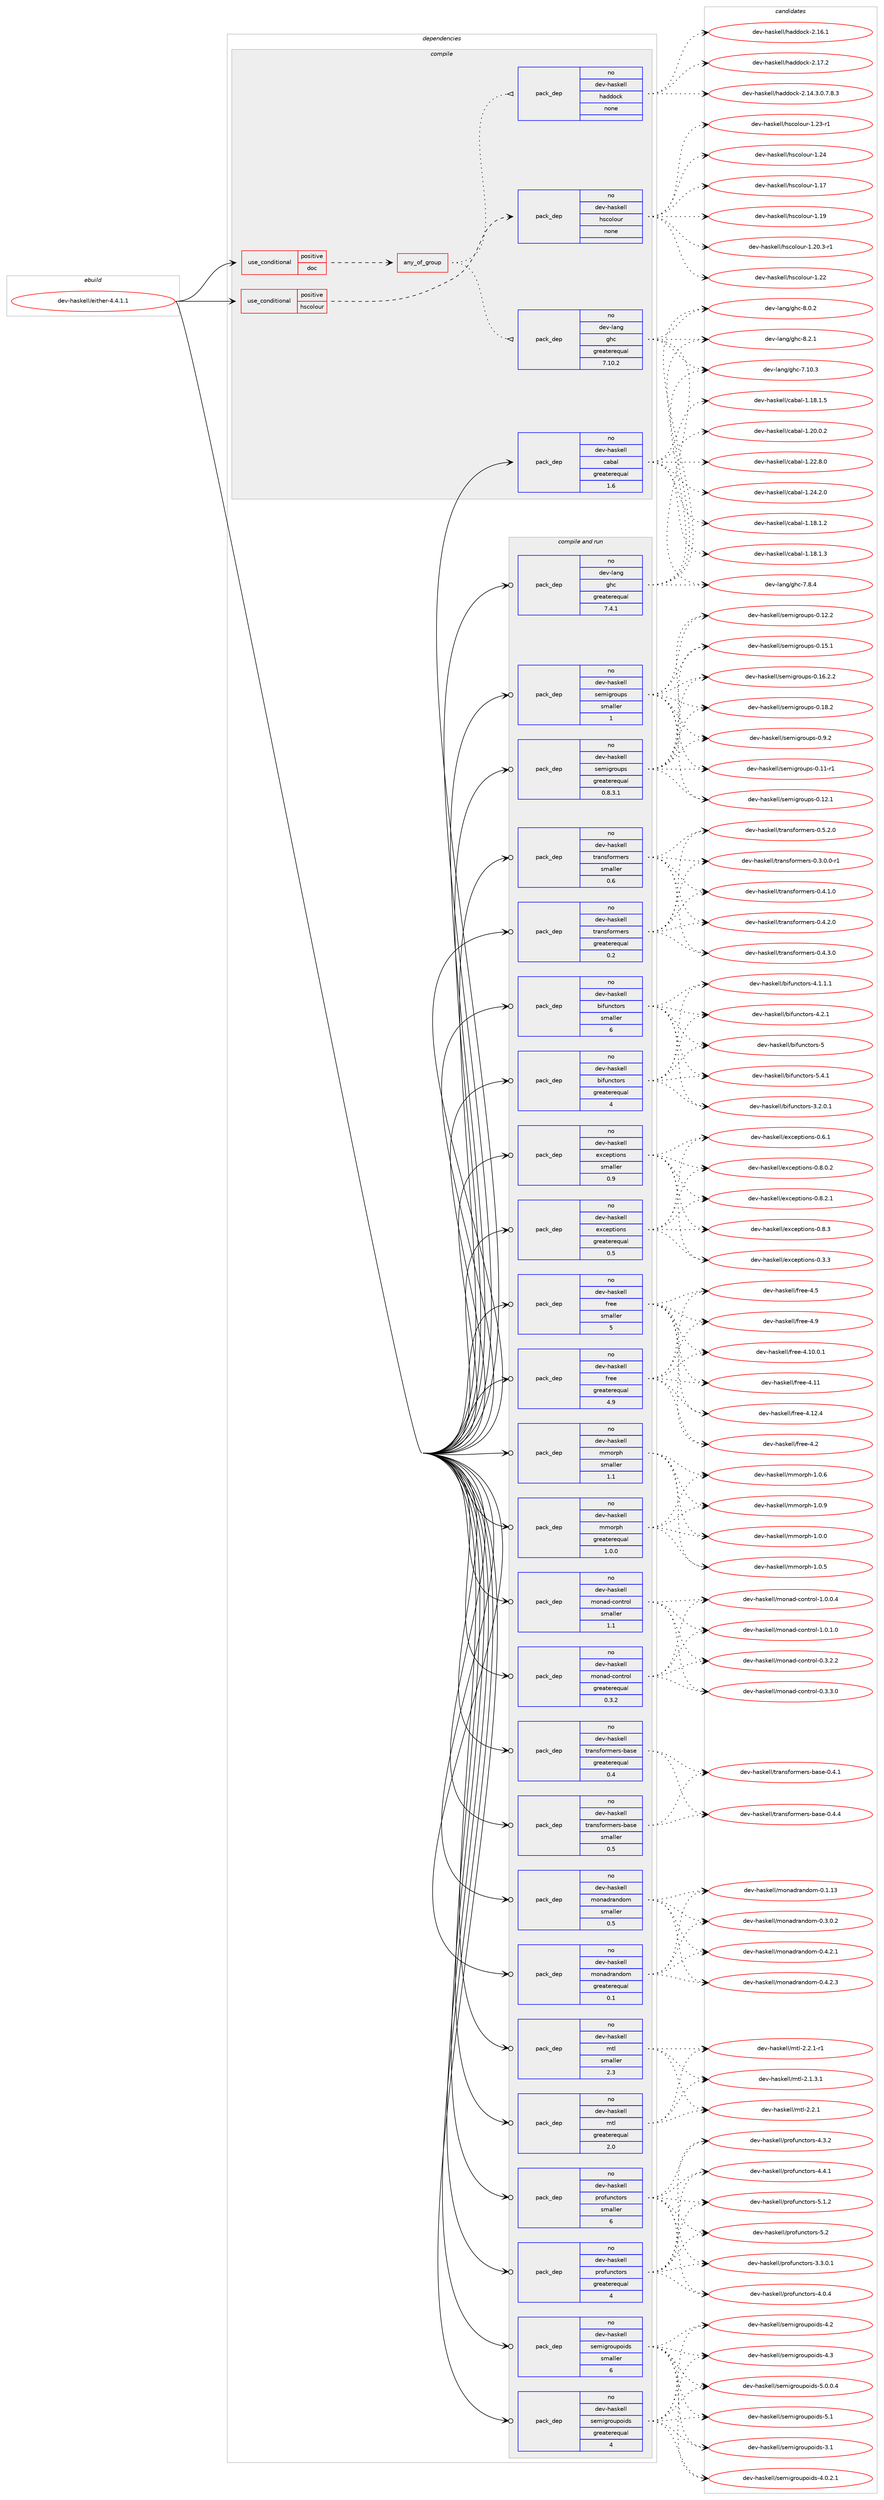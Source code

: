 digraph prolog {

# *************
# Graph options
# *************

newrank=true;
concentrate=true;
compound=true;
graph [rankdir=LR,fontname=Helvetica,fontsize=10,ranksep=1.5];#, ranksep=2.5, nodesep=0.2];
edge  [arrowhead=vee];
node  [fontname=Helvetica,fontsize=10];

# **********
# The ebuild
# **********

subgraph cluster_leftcol {
color=gray;
rank=same;
label=<<i>ebuild</i>>;
id [label="dev-haskell/either-4.4.1.1", color=red, width=4, href="../dev-haskell/either-4.4.1.1.svg"];
}

# ****************
# The dependencies
# ****************

subgraph cluster_midcol {
color=gray;
label=<<i>dependencies</i>>;
subgraph cluster_compile {
fillcolor="#eeeeee";
style=filled;
label=<<i>compile</i>>;
subgraph cond18762 {
dependency79759 [label=<<TABLE BORDER="0" CELLBORDER="1" CELLSPACING="0" CELLPADDING="4"><TR><TD ROWSPAN="3" CELLPADDING="10">use_conditional</TD></TR><TR><TD>positive</TD></TR><TR><TD>doc</TD></TR></TABLE>>, shape=none, color=red];
subgraph any1949 {
dependency79760 [label=<<TABLE BORDER="0" CELLBORDER="1" CELLSPACING="0" CELLPADDING="4"><TR><TD CELLPADDING="10">any_of_group</TD></TR></TABLE>>, shape=none, color=red];subgraph pack59018 {
dependency79761 [label=<<TABLE BORDER="0" CELLBORDER="1" CELLSPACING="0" CELLPADDING="4" WIDTH="220"><TR><TD ROWSPAN="6" CELLPADDING="30">pack_dep</TD></TR><TR><TD WIDTH="110">no</TD></TR><TR><TD>dev-haskell</TD></TR><TR><TD>haddock</TD></TR><TR><TD>none</TD></TR><TR><TD></TD></TR></TABLE>>, shape=none, color=blue];
}
dependency79760:e -> dependency79761:w [weight=20,style="dotted",arrowhead="oinv"];
subgraph pack59019 {
dependency79762 [label=<<TABLE BORDER="0" CELLBORDER="1" CELLSPACING="0" CELLPADDING="4" WIDTH="220"><TR><TD ROWSPAN="6" CELLPADDING="30">pack_dep</TD></TR><TR><TD WIDTH="110">no</TD></TR><TR><TD>dev-lang</TD></TR><TR><TD>ghc</TD></TR><TR><TD>greaterequal</TD></TR><TR><TD>7.10.2</TD></TR></TABLE>>, shape=none, color=blue];
}
dependency79760:e -> dependency79762:w [weight=20,style="dotted",arrowhead="oinv"];
}
dependency79759:e -> dependency79760:w [weight=20,style="dashed",arrowhead="vee"];
}
id:e -> dependency79759:w [weight=20,style="solid",arrowhead="vee"];
subgraph cond18763 {
dependency79763 [label=<<TABLE BORDER="0" CELLBORDER="1" CELLSPACING="0" CELLPADDING="4"><TR><TD ROWSPAN="3" CELLPADDING="10">use_conditional</TD></TR><TR><TD>positive</TD></TR><TR><TD>hscolour</TD></TR></TABLE>>, shape=none, color=red];
subgraph pack59020 {
dependency79764 [label=<<TABLE BORDER="0" CELLBORDER="1" CELLSPACING="0" CELLPADDING="4" WIDTH="220"><TR><TD ROWSPAN="6" CELLPADDING="30">pack_dep</TD></TR><TR><TD WIDTH="110">no</TD></TR><TR><TD>dev-haskell</TD></TR><TR><TD>hscolour</TD></TR><TR><TD>none</TD></TR><TR><TD></TD></TR></TABLE>>, shape=none, color=blue];
}
dependency79763:e -> dependency79764:w [weight=20,style="dashed",arrowhead="vee"];
}
id:e -> dependency79763:w [weight=20,style="solid",arrowhead="vee"];
subgraph pack59021 {
dependency79765 [label=<<TABLE BORDER="0" CELLBORDER="1" CELLSPACING="0" CELLPADDING="4" WIDTH="220"><TR><TD ROWSPAN="6" CELLPADDING="30">pack_dep</TD></TR><TR><TD WIDTH="110">no</TD></TR><TR><TD>dev-haskell</TD></TR><TR><TD>cabal</TD></TR><TR><TD>greaterequal</TD></TR><TR><TD>1.6</TD></TR></TABLE>>, shape=none, color=blue];
}
id:e -> dependency79765:w [weight=20,style="solid",arrowhead="vee"];
}
subgraph cluster_compileandrun {
fillcolor="#eeeeee";
style=filled;
label=<<i>compile and run</i>>;
subgraph pack59022 {
dependency79766 [label=<<TABLE BORDER="0" CELLBORDER="1" CELLSPACING="0" CELLPADDING="4" WIDTH="220"><TR><TD ROWSPAN="6" CELLPADDING="30">pack_dep</TD></TR><TR><TD WIDTH="110">no</TD></TR><TR><TD>dev-haskell</TD></TR><TR><TD>bifunctors</TD></TR><TR><TD>greaterequal</TD></TR><TR><TD>4</TD></TR></TABLE>>, shape=none, color=blue];
}
id:e -> dependency79766:w [weight=20,style="solid",arrowhead="odotvee"];
subgraph pack59023 {
dependency79767 [label=<<TABLE BORDER="0" CELLBORDER="1" CELLSPACING="0" CELLPADDING="4" WIDTH="220"><TR><TD ROWSPAN="6" CELLPADDING="30">pack_dep</TD></TR><TR><TD WIDTH="110">no</TD></TR><TR><TD>dev-haskell</TD></TR><TR><TD>bifunctors</TD></TR><TR><TD>smaller</TD></TR><TR><TD>6</TD></TR></TABLE>>, shape=none, color=blue];
}
id:e -> dependency79767:w [weight=20,style="solid",arrowhead="odotvee"];
subgraph pack59024 {
dependency79768 [label=<<TABLE BORDER="0" CELLBORDER="1" CELLSPACING="0" CELLPADDING="4" WIDTH="220"><TR><TD ROWSPAN="6" CELLPADDING="30">pack_dep</TD></TR><TR><TD WIDTH="110">no</TD></TR><TR><TD>dev-haskell</TD></TR><TR><TD>exceptions</TD></TR><TR><TD>greaterequal</TD></TR><TR><TD>0.5</TD></TR></TABLE>>, shape=none, color=blue];
}
id:e -> dependency79768:w [weight=20,style="solid",arrowhead="odotvee"];
subgraph pack59025 {
dependency79769 [label=<<TABLE BORDER="0" CELLBORDER="1" CELLSPACING="0" CELLPADDING="4" WIDTH="220"><TR><TD ROWSPAN="6" CELLPADDING="30">pack_dep</TD></TR><TR><TD WIDTH="110">no</TD></TR><TR><TD>dev-haskell</TD></TR><TR><TD>exceptions</TD></TR><TR><TD>smaller</TD></TR><TR><TD>0.9</TD></TR></TABLE>>, shape=none, color=blue];
}
id:e -> dependency79769:w [weight=20,style="solid",arrowhead="odotvee"];
subgraph pack59026 {
dependency79770 [label=<<TABLE BORDER="0" CELLBORDER="1" CELLSPACING="0" CELLPADDING="4" WIDTH="220"><TR><TD ROWSPAN="6" CELLPADDING="30">pack_dep</TD></TR><TR><TD WIDTH="110">no</TD></TR><TR><TD>dev-haskell</TD></TR><TR><TD>free</TD></TR><TR><TD>greaterequal</TD></TR><TR><TD>4.9</TD></TR></TABLE>>, shape=none, color=blue];
}
id:e -> dependency79770:w [weight=20,style="solid",arrowhead="odotvee"];
subgraph pack59027 {
dependency79771 [label=<<TABLE BORDER="0" CELLBORDER="1" CELLSPACING="0" CELLPADDING="4" WIDTH="220"><TR><TD ROWSPAN="6" CELLPADDING="30">pack_dep</TD></TR><TR><TD WIDTH="110">no</TD></TR><TR><TD>dev-haskell</TD></TR><TR><TD>free</TD></TR><TR><TD>smaller</TD></TR><TR><TD>5</TD></TR></TABLE>>, shape=none, color=blue];
}
id:e -> dependency79771:w [weight=20,style="solid",arrowhead="odotvee"];
subgraph pack59028 {
dependency79772 [label=<<TABLE BORDER="0" CELLBORDER="1" CELLSPACING="0" CELLPADDING="4" WIDTH="220"><TR><TD ROWSPAN="6" CELLPADDING="30">pack_dep</TD></TR><TR><TD WIDTH="110">no</TD></TR><TR><TD>dev-haskell</TD></TR><TR><TD>mmorph</TD></TR><TR><TD>greaterequal</TD></TR><TR><TD>1.0.0</TD></TR></TABLE>>, shape=none, color=blue];
}
id:e -> dependency79772:w [weight=20,style="solid",arrowhead="odotvee"];
subgraph pack59029 {
dependency79773 [label=<<TABLE BORDER="0" CELLBORDER="1" CELLSPACING="0" CELLPADDING="4" WIDTH="220"><TR><TD ROWSPAN="6" CELLPADDING="30">pack_dep</TD></TR><TR><TD WIDTH="110">no</TD></TR><TR><TD>dev-haskell</TD></TR><TR><TD>mmorph</TD></TR><TR><TD>smaller</TD></TR><TR><TD>1.1</TD></TR></TABLE>>, shape=none, color=blue];
}
id:e -> dependency79773:w [weight=20,style="solid",arrowhead="odotvee"];
subgraph pack59030 {
dependency79774 [label=<<TABLE BORDER="0" CELLBORDER="1" CELLSPACING="0" CELLPADDING="4" WIDTH="220"><TR><TD ROWSPAN="6" CELLPADDING="30">pack_dep</TD></TR><TR><TD WIDTH="110">no</TD></TR><TR><TD>dev-haskell</TD></TR><TR><TD>monad-control</TD></TR><TR><TD>greaterequal</TD></TR><TR><TD>0.3.2</TD></TR></TABLE>>, shape=none, color=blue];
}
id:e -> dependency79774:w [weight=20,style="solid",arrowhead="odotvee"];
subgraph pack59031 {
dependency79775 [label=<<TABLE BORDER="0" CELLBORDER="1" CELLSPACING="0" CELLPADDING="4" WIDTH="220"><TR><TD ROWSPAN="6" CELLPADDING="30">pack_dep</TD></TR><TR><TD WIDTH="110">no</TD></TR><TR><TD>dev-haskell</TD></TR><TR><TD>monad-control</TD></TR><TR><TD>smaller</TD></TR><TR><TD>1.1</TD></TR></TABLE>>, shape=none, color=blue];
}
id:e -> dependency79775:w [weight=20,style="solid",arrowhead="odotvee"];
subgraph pack59032 {
dependency79776 [label=<<TABLE BORDER="0" CELLBORDER="1" CELLSPACING="0" CELLPADDING="4" WIDTH="220"><TR><TD ROWSPAN="6" CELLPADDING="30">pack_dep</TD></TR><TR><TD WIDTH="110">no</TD></TR><TR><TD>dev-haskell</TD></TR><TR><TD>monadrandom</TD></TR><TR><TD>greaterequal</TD></TR><TR><TD>0.1</TD></TR></TABLE>>, shape=none, color=blue];
}
id:e -> dependency79776:w [weight=20,style="solid",arrowhead="odotvee"];
subgraph pack59033 {
dependency79777 [label=<<TABLE BORDER="0" CELLBORDER="1" CELLSPACING="0" CELLPADDING="4" WIDTH="220"><TR><TD ROWSPAN="6" CELLPADDING="30">pack_dep</TD></TR><TR><TD WIDTH="110">no</TD></TR><TR><TD>dev-haskell</TD></TR><TR><TD>monadrandom</TD></TR><TR><TD>smaller</TD></TR><TR><TD>0.5</TD></TR></TABLE>>, shape=none, color=blue];
}
id:e -> dependency79777:w [weight=20,style="solid",arrowhead="odotvee"];
subgraph pack59034 {
dependency79778 [label=<<TABLE BORDER="0" CELLBORDER="1" CELLSPACING="0" CELLPADDING="4" WIDTH="220"><TR><TD ROWSPAN="6" CELLPADDING="30">pack_dep</TD></TR><TR><TD WIDTH="110">no</TD></TR><TR><TD>dev-haskell</TD></TR><TR><TD>mtl</TD></TR><TR><TD>greaterequal</TD></TR><TR><TD>2.0</TD></TR></TABLE>>, shape=none, color=blue];
}
id:e -> dependency79778:w [weight=20,style="solid",arrowhead="odotvee"];
subgraph pack59035 {
dependency79779 [label=<<TABLE BORDER="0" CELLBORDER="1" CELLSPACING="0" CELLPADDING="4" WIDTH="220"><TR><TD ROWSPAN="6" CELLPADDING="30">pack_dep</TD></TR><TR><TD WIDTH="110">no</TD></TR><TR><TD>dev-haskell</TD></TR><TR><TD>mtl</TD></TR><TR><TD>smaller</TD></TR><TR><TD>2.3</TD></TR></TABLE>>, shape=none, color=blue];
}
id:e -> dependency79779:w [weight=20,style="solid",arrowhead="odotvee"];
subgraph pack59036 {
dependency79780 [label=<<TABLE BORDER="0" CELLBORDER="1" CELLSPACING="0" CELLPADDING="4" WIDTH="220"><TR><TD ROWSPAN="6" CELLPADDING="30">pack_dep</TD></TR><TR><TD WIDTH="110">no</TD></TR><TR><TD>dev-haskell</TD></TR><TR><TD>profunctors</TD></TR><TR><TD>greaterequal</TD></TR><TR><TD>4</TD></TR></TABLE>>, shape=none, color=blue];
}
id:e -> dependency79780:w [weight=20,style="solid",arrowhead="odotvee"];
subgraph pack59037 {
dependency79781 [label=<<TABLE BORDER="0" CELLBORDER="1" CELLSPACING="0" CELLPADDING="4" WIDTH="220"><TR><TD ROWSPAN="6" CELLPADDING="30">pack_dep</TD></TR><TR><TD WIDTH="110">no</TD></TR><TR><TD>dev-haskell</TD></TR><TR><TD>profunctors</TD></TR><TR><TD>smaller</TD></TR><TR><TD>6</TD></TR></TABLE>>, shape=none, color=blue];
}
id:e -> dependency79781:w [weight=20,style="solid",arrowhead="odotvee"];
subgraph pack59038 {
dependency79782 [label=<<TABLE BORDER="0" CELLBORDER="1" CELLSPACING="0" CELLPADDING="4" WIDTH="220"><TR><TD ROWSPAN="6" CELLPADDING="30">pack_dep</TD></TR><TR><TD WIDTH="110">no</TD></TR><TR><TD>dev-haskell</TD></TR><TR><TD>semigroupoids</TD></TR><TR><TD>greaterequal</TD></TR><TR><TD>4</TD></TR></TABLE>>, shape=none, color=blue];
}
id:e -> dependency79782:w [weight=20,style="solid",arrowhead="odotvee"];
subgraph pack59039 {
dependency79783 [label=<<TABLE BORDER="0" CELLBORDER="1" CELLSPACING="0" CELLPADDING="4" WIDTH="220"><TR><TD ROWSPAN="6" CELLPADDING="30">pack_dep</TD></TR><TR><TD WIDTH="110">no</TD></TR><TR><TD>dev-haskell</TD></TR><TR><TD>semigroupoids</TD></TR><TR><TD>smaller</TD></TR><TR><TD>6</TD></TR></TABLE>>, shape=none, color=blue];
}
id:e -> dependency79783:w [weight=20,style="solid",arrowhead="odotvee"];
subgraph pack59040 {
dependency79784 [label=<<TABLE BORDER="0" CELLBORDER="1" CELLSPACING="0" CELLPADDING="4" WIDTH="220"><TR><TD ROWSPAN="6" CELLPADDING="30">pack_dep</TD></TR><TR><TD WIDTH="110">no</TD></TR><TR><TD>dev-haskell</TD></TR><TR><TD>semigroups</TD></TR><TR><TD>greaterequal</TD></TR><TR><TD>0.8.3.1</TD></TR></TABLE>>, shape=none, color=blue];
}
id:e -> dependency79784:w [weight=20,style="solid",arrowhead="odotvee"];
subgraph pack59041 {
dependency79785 [label=<<TABLE BORDER="0" CELLBORDER="1" CELLSPACING="0" CELLPADDING="4" WIDTH="220"><TR><TD ROWSPAN="6" CELLPADDING="30">pack_dep</TD></TR><TR><TD WIDTH="110">no</TD></TR><TR><TD>dev-haskell</TD></TR><TR><TD>semigroups</TD></TR><TR><TD>smaller</TD></TR><TR><TD>1</TD></TR></TABLE>>, shape=none, color=blue];
}
id:e -> dependency79785:w [weight=20,style="solid",arrowhead="odotvee"];
subgraph pack59042 {
dependency79786 [label=<<TABLE BORDER="0" CELLBORDER="1" CELLSPACING="0" CELLPADDING="4" WIDTH="220"><TR><TD ROWSPAN="6" CELLPADDING="30">pack_dep</TD></TR><TR><TD WIDTH="110">no</TD></TR><TR><TD>dev-haskell</TD></TR><TR><TD>transformers</TD></TR><TR><TD>greaterequal</TD></TR><TR><TD>0.2</TD></TR></TABLE>>, shape=none, color=blue];
}
id:e -> dependency79786:w [weight=20,style="solid",arrowhead="odotvee"];
subgraph pack59043 {
dependency79787 [label=<<TABLE BORDER="0" CELLBORDER="1" CELLSPACING="0" CELLPADDING="4" WIDTH="220"><TR><TD ROWSPAN="6" CELLPADDING="30">pack_dep</TD></TR><TR><TD WIDTH="110">no</TD></TR><TR><TD>dev-haskell</TD></TR><TR><TD>transformers</TD></TR><TR><TD>smaller</TD></TR><TR><TD>0.6</TD></TR></TABLE>>, shape=none, color=blue];
}
id:e -> dependency79787:w [weight=20,style="solid",arrowhead="odotvee"];
subgraph pack59044 {
dependency79788 [label=<<TABLE BORDER="0" CELLBORDER="1" CELLSPACING="0" CELLPADDING="4" WIDTH="220"><TR><TD ROWSPAN="6" CELLPADDING="30">pack_dep</TD></TR><TR><TD WIDTH="110">no</TD></TR><TR><TD>dev-haskell</TD></TR><TR><TD>transformers-base</TD></TR><TR><TD>greaterequal</TD></TR><TR><TD>0.4</TD></TR></TABLE>>, shape=none, color=blue];
}
id:e -> dependency79788:w [weight=20,style="solid",arrowhead="odotvee"];
subgraph pack59045 {
dependency79789 [label=<<TABLE BORDER="0" CELLBORDER="1" CELLSPACING="0" CELLPADDING="4" WIDTH="220"><TR><TD ROWSPAN="6" CELLPADDING="30">pack_dep</TD></TR><TR><TD WIDTH="110">no</TD></TR><TR><TD>dev-haskell</TD></TR><TR><TD>transformers-base</TD></TR><TR><TD>smaller</TD></TR><TR><TD>0.5</TD></TR></TABLE>>, shape=none, color=blue];
}
id:e -> dependency79789:w [weight=20,style="solid",arrowhead="odotvee"];
subgraph pack59046 {
dependency79790 [label=<<TABLE BORDER="0" CELLBORDER="1" CELLSPACING="0" CELLPADDING="4" WIDTH="220"><TR><TD ROWSPAN="6" CELLPADDING="30">pack_dep</TD></TR><TR><TD WIDTH="110">no</TD></TR><TR><TD>dev-lang</TD></TR><TR><TD>ghc</TD></TR><TR><TD>greaterequal</TD></TR><TR><TD>7.4.1</TD></TR></TABLE>>, shape=none, color=blue];
}
id:e -> dependency79790:w [weight=20,style="solid",arrowhead="odotvee"];
}
subgraph cluster_run {
fillcolor="#eeeeee";
style=filled;
label=<<i>run</i>>;
}
}

# **************
# The candidates
# **************

subgraph cluster_choices {
rank=same;
color=gray;
label=<<i>candidates</i>>;

subgraph choice59018 {
color=black;
nodesep=1;
choice1001011184510497115107101108108471049710010011199107455046495246514648465546564651 [label="dev-haskell/haddock-2.14.3.0.7.8.3", color=red, width=4,href="../dev-haskell/haddock-2.14.3.0.7.8.3.svg"];
choice100101118451049711510710110810847104971001001119910745504649544649 [label="dev-haskell/haddock-2.16.1", color=red, width=4,href="../dev-haskell/haddock-2.16.1.svg"];
choice100101118451049711510710110810847104971001001119910745504649554650 [label="dev-haskell/haddock-2.17.2", color=red, width=4,href="../dev-haskell/haddock-2.17.2.svg"];
dependency79761:e -> choice1001011184510497115107101108108471049710010011199107455046495246514648465546564651:w [style=dotted,weight="100"];
dependency79761:e -> choice100101118451049711510710110810847104971001001119910745504649544649:w [style=dotted,weight="100"];
dependency79761:e -> choice100101118451049711510710110810847104971001001119910745504649554650:w [style=dotted,weight="100"];
}
subgraph choice59019 {
color=black;
nodesep=1;
choice1001011184510897110103471031049945554649484651 [label="dev-lang/ghc-7.10.3", color=red, width=4,href="../dev-lang/ghc-7.10.3.svg"];
choice10010111845108971101034710310499455546564652 [label="dev-lang/ghc-7.8.4", color=red, width=4,href="../dev-lang/ghc-7.8.4.svg"];
choice10010111845108971101034710310499455646484650 [label="dev-lang/ghc-8.0.2", color=red, width=4,href="../dev-lang/ghc-8.0.2.svg"];
choice10010111845108971101034710310499455646504649 [label="dev-lang/ghc-8.2.1", color=red, width=4,href="../dev-lang/ghc-8.2.1.svg"];
dependency79762:e -> choice1001011184510897110103471031049945554649484651:w [style=dotted,weight="100"];
dependency79762:e -> choice10010111845108971101034710310499455546564652:w [style=dotted,weight="100"];
dependency79762:e -> choice10010111845108971101034710310499455646484650:w [style=dotted,weight="100"];
dependency79762:e -> choice10010111845108971101034710310499455646504649:w [style=dotted,weight="100"];
}
subgraph choice59020 {
color=black;
nodesep=1;
choice100101118451049711510710110810847104115991111081111171144549464955 [label="dev-haskell/hscolour-1.17", color=red, width=4,href="../dev-haskell/hscolour-1.17.svg"];
choice100101118451049711510710110810847104115991111081111171144549464957 [label="dev-haskell/hscolour-1.19", color=red, width=4,href="../dev-haskell/hscolour-1.19.svg"];
choice10010111845104971151071011081084710411599111108111117114454946504846514511449 [label="dev-haskell/hscolour-1.20.3-r1", color=red, width=4,href="../dev-haskell/hscolour-1.20.3-r1.svg"];
choice100101118451049711510710110810847104115991111081111171144549465050 [label="dev-haskell/hscolour-1.22", color=red, width=4,href="../dev-haskell/hscolour-1.22.svg"];
choice1001011184510497115107101108108471041159911110811111711445494650514511449 [label="dev-haskell/hscolour-1.23-r1", color=red, width=4,href="../dev-haskell/hscolour-1.23-r1.svg"];
choice100101118451049711510710110810847104115991111081111171144549465052 [label="dev-haskell/hscolour-1.24", color=red, width=4,href="../dev-haskell/hscolour-1.24.svg"];
dependency79764:e -> choice100101118451049711510710110810847104115991111081111171144549464955:w [style=dotted,weight="100"];
dependency79764:e -> choice100101118451049711510710110810847104115991111081111171144549464957:w [style=dotted,weight="100"];
dependency79764:e -> choice10010111845104971151071011081084710411599111108111117114454946504846514511449:w [style=dotted,weight="100"];
dependency79764:e -> choice100101118451049711510710110810847104115991111081111171144549465050:w [style=dotted,weight="100"];
dependency79764:e -> choice1001011184510497115107101108108471041159911110811111711445494650514511449:w [style=dotted,weight="100"];
dependency79764:e -> choice100101118451049711510710110810847104115991111081111171144549465052:w [style=dotted,weight="100"];
}
subgraph choice59021 {
color=black;
nodesep=1;
choice10010111845104971151071011081084799979897108454946495646494650 [label="dev-haskell/cabal-1.18.1.2", color=red, width=4,href="../dev-haskell/cabal-1.18.1.2.svg"];
choice10010111845104971151071011081084799979897108454946495646494651 [label="dev-haskell/cabal-1.18.1.3", color=red, width=4,href="../dev-haskell/cabal-1.18.1.3.svg"];
choice10010111845104971151071011081084799979897108454946495646494653 [label="dev-haskell/cabal-1.18.1.5", color=red, width=4,href="../dev-haskell/cabal-1.18.1.5.svg"];
choice10010111845104971151071011081084799979897108454946504846484650 [label="dev-haskell/cabal-1.20.0.2", color=red, width=4,href="../dev-haskell/cabal-1.20.0.2.svg"];
choice10010111845104971151071011081084799979897108454946505046564648 [label="dev-haskell/cabal-1.22.8.0", color=red, width=4,href="../dev-haskell/cabal-1.22.8.0.svg"];
choice10010111845104971151071011081084799979897108454946505246504648 [label="dev-haskell/cabal-1.24.2.0", color=red, width=4,href="../dev-haskell/cabal-1.24.2.0.svg"];
dependency79765:e -> choice10010111845104971151071011081084799979897108454946495646494650:w [style=dotted,weight="100"];
dependency79765:e -> choice10010111845104971151071011081084799979897108454946495646494651:w [style=dotted,weight="100"];
dependency79765:e -> choice10010111845104971151071011081084799979897108454946495646494653:w [style=dotted,weight="100"];
dependency79765:e -> choice10010111845104971151071011081084799979897108454946504846484650:w [style=dotted,weight="100"];
dependency79765:e -> choice10010111845104971151071011081084799979897108454946505046564648:w [style=dotted,weight="100"];
dependency79765:e -> choice10010111845104971151071011081084799979897108454946505246504648:w [style=dotted,weight="100"];
}
subgraph choice59022 {
color=black;
nodesep=1;
choice10010111845104971151071011081084798105102117110991161111141154551465046484649 [label="dev-haskell/bifunctors-3.2.0.1", color=red, width=4,href="../dev-haskell/bifunctors-3.2.0.1.svg"];
choice10010111845104971151071011081084798105102117110991161111141154552464946494649 [label="dev-haskell/bifunctors-4.1.1.1", color=red, width=4,href="../dev-haskell/bifunctors-4.1.1.1.svg"];
choice1001011184510497115107101108108479810510211711099116111114115455246504649 [label="dev-haskell/bifunctors-4.2.1", color=red, width=4,href="../dev-haskell/bifunctors-4.2.1.svg"];
choice10010111845104971151071011081084798105102117110991161111141154553 [label="dev-haskell/bifunctors-5", color=red, width=4,href="../dev-haskell/bifunctors-5.svg"];
choice1001011184510497115107101108108479810510211711099116111114115455346524649 [label="dev-haskell/bifunctors-5.4.1", color=red, width=4,href="../dev-haskell/bifunctors-5.4.1.svg"];
dependency79766:e -> choice10010111845104971151071011081084798105102117110991161111141154551465046484649:w [style=dotted,weight="100"];
dependency79766:e -> choice10010111845104971151071011081084798105102117110991161111141154552464946494649:w [style=dotted,weight="100"];
dependency79766:e -> choice1001011184510497115107101108108479810510211711099116111114115455246504649:w [style=dotted,weight="100"];
dependency79766:e -> choice10010111845104971151071011081084798105102117110991161111141154553:w [style=dotted,weight="100"];
dependency79766:e -> choice1001011184510497115107101108108479810510211711099116111114115455346524649:w [style=dotted,weight="100"];
}
subgraph choice59023 {
color=black;
nodesep=1;
choice10010111845104971151071011081084798105102117110991161111141154551465046484649 [label="dev-haskell/bifunctors-3.2.0.1", color=red, width=4,href="../dev-haskell/bifunctors-3.2.0.1.svg"];
choice10010111845104971151071011081084798105102117110991161111141154552464946494649 [label="dev-haskell/bifunctors-4.1.1.1", color=red, width=4,href="../dev-haskell/bifunctors-4.1.1.1.svg"];
choice1001011184510497115107101108108479810510211711099116111114115455246504649 [label="dev-haskell/bifunctors-4.2.1", color=red, width=4,href="../dev-haskell/bifunctors-4.2.1.svg"];
choice10010111845104971151071011081084798105102117110991161111141154553 [label="dev-haskell/bifunctors-5", color=red, width=4,href="../dev-haskell/bifunctors-5.svg"];
choice1001011184510497115107101108108479810510211711099116111114115455346524649 [label="dev-haskell/bifunctors-5.4.1", color=red, width=4,href="../dev-haskell/bifunctors-5.4.1.svg"];
dependency79767:e -> choice10010111845104971151071011081084798105102117110991161111141154551465046484649:w [style=dotted,weight="100"];
dependency79767:e -> choice10010111845104971151071011081084798105102117110991161111141154552464946494649:w [style=dotted,weight="100"];
dependency79767:e -> choice1001011184510497115107101108108479810510211711099116111114115455246504649:w [style=dotted,weight="100"];
dependency79767:e -> choice10010111845104971151071011081084798105102117110991161111141154553:w [style=dotted,weight="100"];
dependency79767:e -> choice1001011184510497115107101108108479810510211711099116111114115455346524649:w [style=dotted,weight="100"];
}
subgraph choice59024 {
color=black;
nodesep=1;
choice10010111845104971151071011081084710112099101112116105111110115454846514651 [label="dev-haskell/exceptions-0.3.3", color=red, width=4,href="../dev-haskell/exceptions-0.3.3.svg"];
choice10010111845104971151071011081084710112099101112116105111110115454846544649 [label="dev-haskell/exceptions-0.6.1", color=red, width=4,href="../dev-haskell/exceptions-0.6.1.svg"];
choice100101118451049711510710110810847101120991011121161051111101154548465646484650 [label="dev-haskell/exceptions-0.8.0.2", color=red, width=4,href="../dev-haskell/exceptions-0.8.0.2.svg"];
choice100101118451049711510710110810847101120991011121161051111101154548465646504649 [label="dev-haskell/exceptions-0.8.2.1", color=red, width=4,href="../dev-haskell/exceptions-0.8.2.1.svg"];
choice10010111845104971151071011081084710112099101112116105111110115454846564651 [label="dev-haskell/exceptions-0.8.3", color=red, width=4,href="../dev-haskell/exceptions-0.8.3.svg"];
dependency79768:e -> choice10010111845104971151071011081084710112099101112116105111110115454846514651:w [style=dotted,weight="100"];
dependency79768:e -> choice10010111845104971151071011081084710112099101112116105111110115454846544649:w [style=dotted,weight="100"];
dependency79768:e -> choice100101118451049711510710110810847101120991011121161051111101154548465646484650:w [style=dotted,weight="100"];
dependency79768:e -> choice100101118451049711510710110810847101120991011121161051111101154548465646504649:w [style=dotted,weight="100"];
dependency79768:e -> choice10010111845104971151071011081084710112099101112116105111110115454846564651:w [style=dotted,weight="100"];
}
subgraph choice59025 {
color=black;
nodesep=1;
choice10010111845104971151071011081084710112099101112116105111110115454846514651 [label="dev-haskell/exceptions-0.3.3", color=red, width=4,href="../dev-haskell/exceptions-0.3.3.svg"];
choice10010111845104971151071011081084710112099101112116105111110115454846544649 [label="dev-haskell/exceptions-0.6.1", color=red, width=4,href="../dev-haskell/exceptions-0.6.1.svg"];
choice100101118451049711510710110810847101120991011121161051111101154548465646484650 [label="dev-haskell/exceptions-0.8.0.2", color=red, width=4,href="../dev-haskell/exceptions-0.8.0.2.svg"];
choice100101118451049711510710110810847101120991011121161051111101154548465646504649 [label="dev-haskell/exceptions-0.8.2.1", color=red, width=4,href="../dev-haskell/exceptions-0.8.2.1.svg"];
choice10010111845104971151071011081084710112099101112116105111110115454846564651 [label="dev-haskell/exceptions-0.8.3", color=red, width=4,href="../dev-haskell/exceptions-0.8.3.svg"];
dependency79769:e -> choice10010111845104971151071011081084710112099101112116105111110115454846514651:w [style=dotted,weight="100"];
dependency79769:e -> choice10010111845104971151071011081084710112099101112116105111110115454846544649:w [style=dotted,weight="100"];
dependency79769:e -> choice100101118451049711510710110810847101120991011121161051111101154548465646484650:w [style=dotted,weight="100"];
dependency79769:e -> choice100101118451049711510710110810847101120991011121161051111101154548465646504649:w [style=dotted,weight="100"];
dependency79769:e -> choice10010111845104971151071011081084710112099101112116105111110115454846564651:w [style=dotted,weight="100"];
}
subgraph choice59026 {
color=black;
nodesep=1;
choice100101118451049711510710110810847102114101101455246494846484649 [label="dev-haskell/free-4.10.0.1", color=red, width=4,href="../dev-haskell/free-4.10.0.1.svg"];
choice1001011184510497115107101108108471021141011014552464949 [label="dev-haskell/free-4.11", color=red, width=4,href="../dev-haskell/free-4.11.svg"];
choice10010111845104971151071011081084710211410110145524649504652 [label="dev-haskell/free-4.12.4", color=red, width=4,href="../dev-haskell/free-4.12.4.svg"];
choice10010111845104971151071011081084710211410110145524650 [label="dev-haskell/free-4.2", color=red, width=4,href="../dev-haskell/free-4.2.svg"];
choice10010111845104971151071011081084710211410110145524653 [label="dev-haskell/free-4.5", color=red, width=4,href="../dev-haskell/free-4.5.svg"];
choice10010111845104971151071011081084710211410110145524657 [label="dev-haskell/free-4.9", color=red, width=4,href="../dev-haskell/free-4.9.svg"];
dependency79770:e -> choice100101118451049711510710110810847102114101101455246494846484649:w [style=dotted,weight="100"];
dependency79770:e -> choice1001011184510497115107101108108471021141011014552464949:w [style=dotted,weight="100"];
dependency79770:e -> choice10010111845104971151071011081084710211410110145524649504652:w [style=dotted,weight="100"];
dependency79770:e -> choice10010111845104971151071011081084710211410110145524650:w [style=dotted,weight="100"];
dependency79770:e -> choice10010111845104971151071011081084710211410110145524653:w [style=dotted,weight="100"];
dependency79770:e -> choice10010111845104971151071011081084710211410110145524657:w [style=dotted,weight="100"];
}
subgraph choice59027 {
color=black;
nodesep=1;
choice100101118451049711510710110810847102114101101455246494846484649 [label="dev-haskell/free-4.10.0.1", color=red, width=4,href="../dev-haskell/free-4.10.0.1.svg"];
choice1001011184510497115107101108108471021141011014552464949 [label="dev-haskell/free-4.11", color=red, width=4,href="../dev-haskell/free-4.11.svg"];
choice10010111845104971151071011081084710211410110145524649504652 [label="dev-haskell/free-4.12.4", color=red, width=4,href="../dev-haskell/free-4.12.4.svg"];
choice10010111845104971151071011081084710211410110145524650 [label="dev-haskell/free-4.2", color=red, width=4,href="../dev-haskell/free-4.2.svg"];
choice10010111845104971151071011081084710211410110145524653 [label="dev-haskell/free-4.5", color=red, width=4,href="../dev-haskell/free-4.5.svg"];
choice10010111845104971151071011081084710211410110145524657 [label="dev-haskell/free-4.9", color=red, width=4,href="../dev-haskell/free-4.9.svg"];
dependency79771:e -> choice100101118451049711510710110810847102114101101455246494846484649:w [style=dotted,weight="100"];
dependency79771:e -> choice1001011184510497115107101108108471021141011014552464949:w [style=dotted,weight="100"];
dependency79771:e -> choice10010111845104971151071011081084710211410110145524649504652:w [style=dotted,weight="100"];
dependency79771:e -> choice10010111845104971151071011081084710211410110145524650:w [style=dotted,weight="100"];
dependency79771:e -> choice10010111845104971151071011081084710211410110145524653:w [style=dotted,weight="100"];
dependency79771:e -> choice10010111845104971151071011081084710211410110145524657:w [style=dotted,weight="100"];
}
subgraph choice59028 {
color=black;
nodesep=1;
choice100101118451049711510710110810847109109111114112104454946484648 [label="dev-haskell/mmorph-1.0.0", color=red, width=4,href="../dev-haskell/mmorph-1.0.0.svg"];
choice100101118451049711510710110810847109109111114112104454946484653 [label="dev-haskell/mmorph-1.0.5", color=red, width=4,href="../dev-haskell/mmorph-1.0.5.svg"];
choice100101118451049711510710110810847109109111114112104454946484654 [label="dev-haskell/mmorph-1.0.6", color=red, width=4,href="../dev-haskell/mmorph-1.0.6.svg"];
choice100101118451049711510710110810847109109111114112104454946484657 [label="dev-haskell/mmorph-1.0.9", color=red, width=4,href="../dev-haskell/mmorph-1.0.9.svg"];
dependency79772:e -> choice100101118451049711510710110810847109109111114112104454946484648:w [style=dotted,weight="100"];
dependency79772:e -> choice100101118451049711510710110810847109109111114112104454946484653:w [style=dotted,weight="100"];
dependency79772:e -> choice100101118451049711510710110810847109109111114112104454946484654:w [style=dotted,weight="100"];
dependency79772:e -> choice100101118451049711510710110810847109109111114112104454946484657:w [style=dotted,weight="100"];
}
subgraph choice59029 {
color=black;
nodesep=1;
choice100101118451049711510710110810847109109111114112104454946484648 [label="dev-haskell/mmorph-1.0.0", color=red, width=4,href="../dev-haskell/mmorph-1.0.0.svg"];
choice100101118451049711510710110810847109109111114112104454946484653 [label="dev-haskell/mmorph-1.0.5", color=red, width=4,href="../dev-haskell/mmorph-1.0.5.svg"];
choice100101118451049711510710110810847109109111114112104454946484654 [label="dev-haskell/mmorph-1.0.6", color=red, width=4,href="../dev-haskell/mmorph-1.0.6.svg"];
choice100101118451049711510710110810847109109111114112104454946484657 [label="dev-haskell/mmorph-1.0.9", color=red, width=4,href="../dev-haskell/mmorph-1.0.9.svg"];
dependency79773:e -> choice100101118451049711510710110810847109109111114112104454946484648:w [style=dotted,weight="100"];
dependency79773:e -> choice100101118451049711510710110810847109109111114112104454946484653:w [style=dotted,weight="100"];
dependency79773:e -> choice100101118451049711510710110810847109109111114112104454946484654:w [style=dotted,weight="100"];
dependency79773:e -> choice100101118451049711510710110810847109109111114112104454946484657:w [style=dotted,weight="100"];
}
subgraph choice59030 {
color=black;
nodesep=1;
choice1001011184510497115107101108108471091111109710045991111101161141111084548465146504650 [label="dev-haskell/monad-control-0.3.2.2", color=red, width=4,href="../dev-haskell/monad-control-0.3.2.2.svg"];
choice1001011184510497115107101108108471091111109710045991111101161141111084548465146514648 [label="dev-haskell/monad-control-0.3.3.0", color=red, width=4,href="../dev-haskell/monad-control-0.3.3.0.svg"];
choice1001011184510497115107101108108471091111109710045991111101161141111084549464846484652 [label="dev-haskell/monad-control-1.0.0.4", color=red, width=4,href="../dev-haskell/monad-control-1.0.0.4.svg"];
choice1001011184510497115107101108108471091111109710045991111101161141111084549464846494648 [label="dev-haskell/monad-control-1.0.1.0", color=red, width=4,href="../dev-haskell/monad-control-1.0.1.0.svg"];
dependency79774:e -> choice1001011184510497115107101108108471091111109710045991111101161141111084548465146504650:w [style=dotted,weight="100"];
dependency79774:e -> choice1001011184510497115107101108108471091111109710045991111101161141111084548465146514648:w [style=dotted,weight="100"];
dependency79774:e -> choice1001011184510497115107101108108471091111109710045991111101161141111084549464846484652:w [style=dotted,weight="100"];
dependency79774:e -> choice1001011184510497115107101108108471091111109710045991111101161141111084549464846494648:w [style=dotted,weight="100"];
}
subgraph choice59031 {
color=black;
nodesep=1;
choice1001011184510497115107101108108471091111109710045991111101161141111084548465146504650 [label="dev-haskell/monad-control-0.3.2.2", color=red, width=4,href="../dev-haskell/monad-control-0.3.2.2.svg"];
choice1001011184510497115107101108108471091111109710045991111101161141111084548465146514648 [label="dev-haskell/monad-control-0.3.3.0", color=red, width=4,href="../dev-haskell/monad-control-0.3.3.0.svg"];
choice1001011184510497115107101108108471091111109710045991111101161141111084549464846484652 [label="dev-haskell/monad-control-1.0.0.4", color=red, width=4,href="../dev-haskell/monad-control-1.0.0.4.svg"];
choice1001011184510497115107101108108471091111109710045991111101161141111084549464846494648 [label="dev-haskell/monad-control-1.0.1.0", color=red, width=4,href="../dev-haskell/monad-control-1.0.1.0.svg"];
dependency79775:e -> choice1001011184510497115107101108108471091111109710045991111101161141111084548465146504650:w [style=dotted,weight="100"];
dependency79775:e -> choice1001011184510497115107101108108471091111109710045991111101161141111084548465146514648:w [style=dotted,weight="100"];
dependency79775:e -> choice1001011184510497115107101108108471091111109710045991111101161141111084549464846484652:w [style=dotted,weight="100"];
dependency79775:e -> choice1001011184510497115107101108108471091111109710045991111101161141111084549464846494648:w [style=dotted,weight="100"];
}
subgraph choice59032 {
color=black;
nodesep=1;
choice100101118451049711510710110810847109111110971001149711010011110945484649464951 [label="dev-haskell/monadrandom-0.1.13", color=red, width=4,href="../dev-haskell/monadrandom-0.1.13.svg"];
choice10010111845104971151071011081084710911111097100114971101001111094548465146484650 [label="dev-haskell/monadrandom-0.3.0.2", color=red, width=4,href="../dev-haskell/monadrandom-0.3.0.2.svg"];
choice10010111845104971151071011081084710911111097100114971101001111094548465246504649 [label="dev-haskell/monadrandom-0.4.2.1", color=red, width=4,href="../dev-haskell/monadrandom-0.4.2.1.svg"];
choice10010111845104971151071011081084710911111097100114971101001111094548465246504651 [label="dev-haskell/monadrandom-0.4.2.3", color=red, width=4,href="../dev-haskell/monadrandom-0.4.2.3.svg"];
dependency79776:e -> choice100101118451049711510710110810847109111110971001149711010011110945484649464951:w [style=dotted,weight="100"];
dependency79776:e -> choice10010111845104971151071011081084710911111097100114971101001111094548465146484650:w [style=dotted,weight="100"];
dependency79776:e -> choice10010111845104971151071011081084710911111097100114971101001111094548465246504649:w [style=dotted,weight="100"];
dependency79776:e -> choice10010111845104971151071011081084710911111097100114971101001111094548465246504651:w [style=dotted,weight="100"];
}
subgraph choice59033 {
color=black;
nodesep=1;
choice100101118451049711510710110810847109111110971001149711010011110945484649464951 [label="dev-haskell/monadrandom-0.1.13", color=red, width=4,href="../dev-haskell/monadrandom-0.1.13.svg"];
choice10010111845104971151071011081084710911111097100114971101001111094548465146484650 [label="dev-haskell/monadrandom-0.3.0.2", color=red, width=4,href="../dev-haskell/monadrandom-0.3.0.2.svg"];
choice10010111845104971151071011081084710911111097100114971101001111094548465246504649 [label="dev-haskell/monadrandom-0.4.2.1", color=red, width=4,href="../dev-haskell/monadrandom-0.4.2.1.svg"];
choice10010111845104971151071011081084710911111097100114971101001111094548465246504651 [label="dev-haskell/monadrandom-0.4.2.3", color=red, width=4,href="../dev-haskell/monadrandom-0.4.2.3.svg"];
dependency79777:e -> choice100101118451049711510710110810847109111110971001149711010011110945484649464951:w [style=dotted,weight="100"];
dependency79777:e -> choice10010111845104971151071011081084710911111097100114971101001111094548465146484650:w [style=dotted,weight="100"];
dependency79777:e -> choice10010111845104971151071011081084710911111097100114971101001111094548465246504649:w [style=dotted,weight="100"];
dependency79777:e -> choice10010111845104971151071011081084710911111097100114971101001111094548465246504651:w [style=dotted,weight="100"];
}
subgraph choice59034 {
color=black;
nodesep=1;
choice1001011184510497115107101108108471091161084550464946514649 [label="dev-haskell/mtl-2.1.3.1", color=red, width=4,href="../dev-haskell/mtl-2.1.3.1.svg"];
choice100101118451049711510710110810847109116108455046504649 [label="dev-haskell/mtl-2.2.1", color=red, width=4,href="../dev-haskell/mtl-2.2.1.svg"];
choice1001011184510497115107101108108471091161084550465046494511449 [label="dev-haskell/mtl-2.2.1-r1", color=red, width=4,href="../dev-haskell/mtl-2.2.1-r1.svg"];
dependency79778:e -> choice1001011184510497115107101108108471091161084550464946514649:w [style=dotted,weight="100"];
dependency79778:e -> choice100101118451049711510710110810847109116108455046504649:w [style=dotted,weight="100"];
dependency79778:e -> choice1001011184510497115107101108108471091161084550465046494511449:w [style=dotted,weight="100"];
}
subgraph choice59035 {
color=black;
nodesep=1;
choice1001011184510497115107101108108471091161084550464946514649 [label="dev-haskell/mtl-2.1.3.1", color=red, width=4,href="../dev-haskell/mtl-2.1.3.1.svg"];
choice100101118451049711510710110810847109116108455046504649 [label="dev-haskell/mtl-2.2.1", color=red, width=4,href="../dev-haskell/mtl-2.2.1.svg"];
choice1001011184510497115107101108108471091161084550465046494511449 [label="dev-haskell/mtl-2.2.1-r1", color=red, width=4,href="../dev-haskell/mtl-2.2.1-r1.svg"];
dependency79779:e -> choice1001011184510497115107101108108471091161084550464946514649:w [style=dotted,weight="100"];
dependency79779:e -> choice100101118451049711510710110810847109116108455046504649:w [style=dotted,weight="100"];
dependency79779:e -> choice1001011184510497115107101108108471091161084550465046494511449:w [style=dotted,weight="100"];
}
subgraph choice59036 {
color=black;
nodesep=1;
choice100101118451049711510710110810847112114111102117110991161111141154551465146484649 [label="dev-haskell/profunctors-3.3.0.1", color=red, width=4,href="../dev-haskell/profunctors-3.3.0.1.svg"];
choice10010111845104971151071011081084711211411110211711099116111114115455246484652 [label="dev-haskell/profunctors-4.0.4", color=red, width=4,href="../dev-haskell/profunctors-4.0.4.svg"];
choice10010111845104971151071011081084711211411110211711099116111114115455246514650 [label="dev-haskell/profunctors-4.3.2", color=red, width=4,href="../dev-haskell/profunctors-4.3.2.svg"];
choice10010111845104971151071011081084711211411110211711099116111114115455246524649 [label="dev-haskell/profunctors-4.4.1", color=red, width=4,href="../dev-haskell/profunctors-4.4.1.svg"];
choice10010111845104971151071011081084711211411110211711099116111114115455346494650 [label="dev-haskell/profunctors-5.1.2", color=red, width=4,href="../dev-haskell/profunctors-5.1.2.svg"];
choice1001011184510497115107101108108471121141111021171109911611111411545534650 [label="dev-haskell/profunctors-5.2", color=red, width=4,href="../dev-haskell/profunctors-5.2.svg"];
dependency79780:e -> choice100101118451049711510710110810847112114111102117110991161111141154551465146484649:w [style=dotted,weight="100"];
dependency79780:e -> choice10010111845104971151071011081084711211411110211711099116111114115455246484652:w [style=dotted,weight="100"];
dependency79780:e -> choice10010111845104971151071011081084711211411110211711099116111114115455246514650:w [style=dotted,weight="100"];
dependency79780:e -> choice10010111845104971151071011081084711211411110211711099116111114115455246524649:w [style=dotted,weight="100"];
dependency79780:e -> choice10010111845104971151071011081084711211411110211711099116111114115455346494650:w [style=dotted,weight="100"];
dependency79780:e -> choice1001011184510497115107101108108471121141111021171109911611111411545534650:w [style=dotted,weight="100"];
}
subgraph choice59037 {
color=black;
nodesep=1;
choice100101118451049711510710110810847112114111102117110991161111141154551465146484649 [label="dev-haskell/profunctors-3.3.0.1", color=red, width=4,href="../dev-haskell/profunctors-3.3.0.1.svg"];
choice10010111845104971151071011081084711211411110211711099116111114115455246484652 [label="dev-haskell/profunctors-4.0.4", color=red, width=4,href="../dev-haskell/profunctors-4.0.4.svg"];
choice10010111845104971151071011081084711211411110211711099116111114115455246514650 [label="dev-haskell/profunctors-4.3.2", color=red, width=4,href="../dev-haskell/profunctors-4.3.2.svg"];
choice10010111845104971151071011081084711211411110211711099116111114115455246524649 [label="dev-haskell/profunctors-4.4.1", color=red, width=4,href="../dev-haskell/profunctors-4.4.1.svg"];
choice10010111845104971151071011081084711211411110211711099116111114115455346494650 [label="dev-haskell/profunctors-5.1.2", color=red, width=4,href="../dev-haskell/profunctors-5.1.2.svg"];
choice1001011184510497115107101108108471121141111021171109911611111411545534650 [label="dev-haskell/profunctors-5.2", color=red, width=4,href="../dev-haskell/profunctors-5.2.svg"];
dependency79781:e -> choice100101118451049711510710110810847112114111102117110991161111141154551465146484649:w [style=dotted,weight="100"];
dependency79781:e -> choice10010111845104971151071011081084711211411110211711099116111114115455246484652:w [style=dotted,weight="100"];
dependency79781:e -> choice10010111845104971151071011081084711211411110211711099116111114115455246514650:w [style=dotted,weight="100"];
dependency79781:e -> choice10010111845104971151071011081084711211411110211711099116111114115455246524649:w [style=dotted,weight="100"];
dependency79781:e -> choice10010111845104971151071011081084711211411110211711099116111114115455346494650:w [style=dotted,weight="100"];
dependency79781:e -> choice1001011184510497115107101108108471121141111021171109911611111411545534650:w [style=dotted,weight="100"];
}
subgraph choice59038 {
color=black;
nodesep=1;
choice10010111845104971151071011081084711510110910510311411111711211110510011545514649 [label="dev-haskell/semigroupoids-3.1", color=red, width=4,href="../dev-haskell/semigroupoids-3.1.svg"];
choice1001011184510497115107101108108471151011091051031141111171121111051001154552464846504649 [label="dev-haskell/semigroupoids-4.0.2.1", color=red, width=4,href="../dev-haskell/semigroupoids-4.0.2.1.svg"];
choice10010111845104971151071011081084711510110910510311411111711211110510011545524650 [label="dev-haskell/semigroupoids-4.2", color=red, width=4,href="../dev-haskell/semigroupoids-4.2.svg"];
choice10010111845104971151071011081084711510110910510311411111711211110510011545524651 [label="dev-haskell/semigroupoids-4.3", color=red, width=4,href="../dev-haskell/semigroupoids-4.3.svg"];
choice1001011184510497115107101108108471151011091051031141111171121111051001154553464846484652 [label="dev-haskell/semigroupoids-5.0.0.4", color=red, width=4,href="../dev-haskell/semigroupoids-5.0.0.4.svg"];
choice10010111845104971151071011081084711510110910510311411111711211110510011545534649 [label="dev-haskell/semigroupoids-5.1", color=red, width=4,href="../dev-haskell/semigroupoids-5.1.svg"];
dependency79782:e -> choice10010111845104971151071011081084711510110910510311411111711211110510011545514649:w [style=dotted,weight="100"];
dependency79782:e -> choice1001011184510497115107101108108471151011091051031141111171121111051001154552464846504649:w [style=dotted,weight="100"];
dependency79782:e -> choice10010111845104971151071011081084711510110910510311411111711211110510011545524650:w [style=dotted,weight="100"];
dependency79782:e -> choice10010111845104971151071011081084711510110910510311411111711211110510011545524651:w [style=dotted,weight="100"];
dependency79782:e -> choice1001011184510497115107101108108471151011091051031141111171121111051001154553464846484652:w [style=dotted,weight="100"];
dependency79782:e -> choice10010111845104971151071011081084711510110910510311411111711211110510011545534649:w [style=dotted,weight="100"];
}
subgraph choice59039 {
color=black;
nodesep=1;
choice10010111845104971151071011081084711510110910510311411111711211110510011545514649 [label="dev-haskell/semigroupoids-3.1", color=red, width=4,href="../dev-haskell/semigroupoids-3.1.svg"];
choice1001011184510497115107101108108471151011091051031141111171121111051001154552464846504649 [label="dev-haskell/semigroupoids-4.0.2.1", color=red, width=4,href="../dev-haskell/semigroupoids-4.0.2.1.svg"];
choice10010111845104971151071011081084711510110910510311411111711211110510011545524650 [label="dev-haskell/semigroupoids-4.2", color=red, width=4,href="../dev-haskell/semigroupoids-4.2.svg"];
choice10010111845104971151071011081084711510110910510311411111711211110510011545524651 [label="dev-haskell/semigroupoids-4.3", color=red, width=4,href="../dev-haskell/semigroupoids-4.3.svg"];
choice1001011184510497115107101108108471151011091051031141111171121111051001154553464846484652 [label="dev-haskell/semigroupoids-5.0.0.4", color=red, width=4,href="../dev-haskell/semigroupoids-5.0.0.4.svg"];
choice10010111845104971151071011081084711510110910510311411111711211110510011545534649 [label="dev-haskell/semigroupoids-5.1", color=red, width=4,href="../dev-haskell/semigroupoids-5.1.svg"];
dependency79783:e -> choice10010111845104971151071011081084711510110910510311411111711211110510011545514649:w [style=dotted,weight="100"];
dependency79783:e -> choice1001011184510497115107101108108471151011091051031141111171121111051001154552464846504649:w [style=dotted,weight="100"];
dependency79783:e -> choice10010111845104971151071011081084711510110910510311411111711211110510011545524650:w [style=dotted,weight="100"];
dependency79783:e -> choice10010111845104971151071011081084711510110910510311411111711211110510011545524651:w [style=dotted,weight="100"];
dependency79783:e -> choice1001011184510497115107101108108471151011091051031141111171121111051001154553464846484652:w [style=dotted,weight="100"];
dependency79783:e -> choice10010111845104971151071011081084711510110910510311411111711211110510011545534649:w [style=dotted,weight="100"];
}
subgraph choice59040 {
color=black;
nodesep=1;
choice10010111845104971151071011081084711510110910510311411111711211545484649494511449 [label="dev-haskell/semigroups-0.11-r1", color=red, width=4,href="../dev-haskell/semigroups-0.11-r1.svg"];
choice10010111845104971151071011081084711510110910510311411111711211545484649504649 [label="dev-haskell/semigroups-0.12.1", color=red, width=4,href="../dev-haskell/semigroups-0.12.1.svg"];
choice10010111845104971151071011081084711510110910510311411111711211545484649504650 [label="dev-haskell/semigroups-0.12.2", color=red, width=4,href="../dev-haskell/semigroups-0.12.2.svg"];
choice10010111845104971151071011081084711510110910510311411111711211545484649534649 [label="dev-haskell/semigroups-0.15.1", color=red, width=4,href="../dev-haskell/semigroups-0.15.1.svg"];
choice100101118451049711510710110810847115101109105103114111117112115454846495446504650 [label="dev-haskell/semigroups-0.16.2.2", color=red, width=4,href="../dev-haskell/semigroups-0.16.2.2.svg"];
choice10010111845104971151071011081084711510110910510311411111711211545484649564650 [label="dev-haskell/semigroups-0.18.2", color=red, width=4,href="../dev-haskell/semigroups-0.18.2.svg"];
choice100101118451049711510710110810847115101109105103114111117112115454846574650 [label="dev-haskell/semigroups-0.9.2", color=red, width=4,href="../dev-haskell/semigroups-0.9.2.svg"];
dependency79784:e -> choice10010111845104971151071011081084711510110910510311411111711211545484649494511449:w [style=dotted,weight="100"];
dependency79784:e -> choice10010111845104971151071011081084711510110910510311411111711211545484649504649:w [style=dotted,weight="100"];
dependency79784:e -> choice10010111845104971151071011081084711510110910510311411111711211545484649504650:w [style=dotted,weight="100"];
dependency79784:e -> choice10010111845104971151071011081084711510110910510311411111711211545484649534649:w [style=dotted,weight="100"];
dependency79784:e -> choice100101118451049711510710110810847115101109105103114111117112115454846495446504650:w [style=dotted,weight="100"];
dependency79784:e -> choice10010111845104971151071011081084711510110910510311411111711211545484649564650:w [style=dotted,weight="100"];
dependency79784:e -> choice100101118451049711510710110810847115101109105103114111117112115454846574650:w [style=dotted,weight="100"];
}
subgraph choice59041 {
color=black;
nodesep=1;
choice10010111845104971151071011081084711510110910510311411111711211545484649494511449 [label="dev-haskell/semigroups-0.11-r1", color=red, width=4,href="../dev-haskell/semigroups-0.11-r1.svg"];
choice10010111845104971151071011081084711510110910510311411111711211545484649504649 [label="dev-haskell/semigroups-0.12.1", color=red, width=4,href="../dev-haskell/semigroups-0.12.1.svg"];
choice10010111845104971151071011081084711510110910510311411111711211545484649504650 [label="dev-haskell/semigroups-0.12.2", color=red, width=4,href="../dev-haskell/semigroups-0.12.2.svg"];
choice10010111845104971151071011081084711510110910510311411111711211545484649534649 [label="dev-haskell/semigroups-0.15.1", color=red, width=4,href="../dev-haskell/semigroups-0.15.1.svg"];
choice100101118451049711510710110810847115101109105103114111117112115454846495446504650 [label="dev-haskell/semigroups-0.16.2.2", color=red, width=4,href="../dev-haskell/semigroups-0.16.2.2.svg"];
choice10010111845104971151071011081084711510110910510311411111711211545484649564650 [label="dev-haskell/semigroups-0.18.2", color=red, width=4,href="../dev-haskell/semigroups-0.18.2.svg"];
choice100101118451049711510710110810847115101109105103114111117112115454846574650 [label="dev-haskell/semigroups-0.9.2", color=red, width=4,href="../dev-haskell/semigroups-0.9.2.svg"];
dependency79785:e -> choice10010111845104971151071011081084711510110910510311411111711211545484649494511449:w [style=dotted,weight="100"];
dependency79785:e -> choice10010111845104971151071011081084711510110910510311411111711211545484649504649:w [style=dotted,weight="100"];
dependency79785:e -> choice10010111845104971151071011081084711510110910510311411111711211545484649504650:w [style=dotted,weight="100"];
dependency79785:e -> choice10010111845104971151071011081084711510110910510311411111711211545484649534649:w [style=dotted,weight="100"];
dependency79785:e -> choice100101118451049711510710110810847115101109105103114111117112115454846495446504650:w [style=dotted,weight="100"];
dependency79785:e -> choice10010111845104971151071011081084711510110910510311411111711211545484649564650:w [style=dotted,weight="100"];
dependency79785:e -> choice100101118451049711510710110810847115101109105103114111117112115454846574650:w [style=dotted,weight="100"];
}
subgraph choice59042 {
color=black;
nodesep=1;
choice1001011184510497115107101108108471161149711011510211111410910111411545484651464846484511449 [label="dev-haskell/transformers-0.3.0.0-r1", color=red, width=4,href="../dev-haskell/transformers-0.3.0.0-r1.svg"];
choice100101118451049711510710110810847116114971101151021111141091011141154548465246494648 [label="dev-haskell/transformers-0.4.1.0", color=red, width=4,href="../dev-haskell/transformers-0.4.1.0.svg"];
choice100101118451049711510710110810847116114971101151021111141091011141154548465246504648 [label="dev-haskell/transformers-0.4.2.0", color=red, width=4,href="../dev-haskell/transformers-0.4.2.0.svg"];
choice100101118451049711510710110810847116114971101151021111141091011141154548465246514648 [label="dev-haskell/transformers-0.4.3.0", color=red, width=4,href="../dev-haskell/transformers-0.4.3.0.svg"];
choice100101118451049711510710110810847116114971101151021111141091011141154548465346504648 [label="dev-haskell/transformers-0.5.2.0", color=red, width=4,href="../dev-haskell/transformers-0.5.2.0.svg"];
dependency79786:e -> choice1001011184510497115107101108108471161149711011510211111410910111411545484651464846484511449:w [style=dotted,weight="100"];
dependency79786:e -> choice100101118451049711510710110810847116114971101151021111141091011141154548465246494648:w [style=dotted,weight="100"];
dependency79786:e -> choice100101118451049711510710110810847116114971101151021111141091011141154548465246504648:w [style=dotted,weight="100"];
dependency79786:e -> choice100101118451049711510710110810847116114971101151021111141091011141154548465246514648:w [style=dotted,weight="100"];
dependency79786:e -> choice100101118451049711510710110810847116114971101151021111141091011141154548465346504648:w [style=dotted,weight="100"];
}
subgraph choice59043 {
color=black;
nodesep=1;
choice1001011184510497115107101108108471161149711011510211111410910111411545484651464846484511449 [label="dev-haskell/transformers-0.3.0.0-r1", color=red, width=4,href="../dev-haskell/transformers-0.3.0.0-r1.svg"];
choice100101118451049711510710110810847116114971101151021111141091011141154548465246494648 [label="dev-haskell/transformers-0.4.1.0", color=red, width=4,href="../dev-haskell/transformers-0.4.1.0.svg"];
choice100101118451049711510710110810847116114971101151021111141091011141154548465246504648 [label="dev-haskell/transformers-0.4.2.0", color=red, width=4,href="../dev-haskell/transformers-0.4.2.0.svg"];
choice100101118451049711510710110810847116114971101151021111141091011141154548465246514648 [label="dev-haskell/transformers-0.4.3.0", color=red, width=4,href="../dev-haskell/transformers-0.4.3.0.svg"];
choice100101118451049711510710110810847116114971101151021111141091011141154548465346504648 [label="dev-haskell/transformers-0.5.2.0", color=red, width=4,href="../dev-haskell/transformers-0.5.2.0.svg"];
dependency79787:e -> choice1001011184510497115107101108108471161149711011510211111410910111411545484651464846484511449:w [style=dotted,weight="100"];
dependency79787:e -> choice100101118451049711510710110810847116114971101151021111141091011141154548465246494648:w [style=dotted,weight="100"];
dependency79787:e -> choice100101118451049711510710110810847116114971101151021111141091011141154548465246504648:w [style=dotted,weight="100"];
dependency79787:e -> choice100101118451049711510710110810847116114971101151021111141091011141154548465246514648:w [style=dotted,weight="100"];
dependency79787:e -> choice100101118451049711510710110810847116114971101151021111141091011141154548465346504648:w [style=dotted,weight="100"];
}
subgraph choice59044 {
color=black;
nodesep=1;
choice10010111845104971151071011081084711611497110115102111114109101114115459897115101454846524649 [label="dev-haskell/transformers-base-0.4.1", color=red, width=4,href="../dev-haskell/transformers-base-0.4.1.svg"];
choice10010111845104971151071011081084711611497110115102111114109101114115459897115101454846524652 [label="dev-haskell/transformers-base-0.4.4", color=red, width=4,href="../dev-haskell/transformers-base-0.4.4.svg"];
dependency79788:e -> choice10010111845104971151071011081084711611497110115102111114109101114115459897115101454846524649:w [style=dotted,weight="100"];
dependency79788:e -> choice10010111845104971151071011081084711611497110115102111114109101114115459897115101454846524652:w [style=dotted,weight="100"];
}
subgraph choice59045 {
color=black;
nodesep=1;
choice10010111845104971151071011081084711611497110115102111114109101114115459897115101454846524649 [label="dev-haskell/transformers-base-0.4.1", color=red, width=4,href="../dev-haskell/transformers-base-0.4.1.svg"];
choice10010111845104971151071011081084711611497110115102111114109101114115459897115101454846524652 [label="dev-haskell/transformers-base-0.4.4", color=red, width=4,href="../dev-haskell/transformers-base-0.4.4.svg"];
dependency79789:e -> choice10010111845104971151071011081084711611497110115102111114109101114115459897115101454846524649:w [style=dotted,weight="100"];
dependency79789:e -> choice10010111845104971151071011081084711611497110115102111114109101114115459897115101454846524652:w [style=dotted,weight="100"];
}
subgraph choice59046 {
color=black;
nodesep=1;
choice1001011184510897110103471031049945554649484651 [label="dev-lang/ghc-7.10.3", color=red, width=4,href="../dev-lang/ghc-7.10.3.svg"];
choice10010111845108971101034710310499455546564652 [label="dev-lang/ghc-7.8.4", color=red, width=4,href="../dev-lang/ghc-7.8.4.svg"];
choice10010111845108971101034710310499455646484650 [label="dev-lang/ghc-8.0.2", color=red, width=4,href="../dev-lang/ghc-8.0.2.svg"];
choice10010111845108971101034710310499455646504649 [label="dev-lang/ghc-8.2.1", color=red, width=4,href="../dev-lang/ghc-8.2.1.svg"];
dependency79790:e -> choice1001011184510897110103471031049945554649484651:w [style=dotted,weight="100"];
dependency79790:e -> choice10010111845108971101034710310499455546564652:w [style=dotted,weight="100"];
dependency79790:e -> choice10010111845108971101034710310499455646484650:w [style=dotted,weight="100"];
dependency79790:e -> choice10010111845108971101034710310499455646504649:w [style=dotted,weight="100"];
}
}

}
